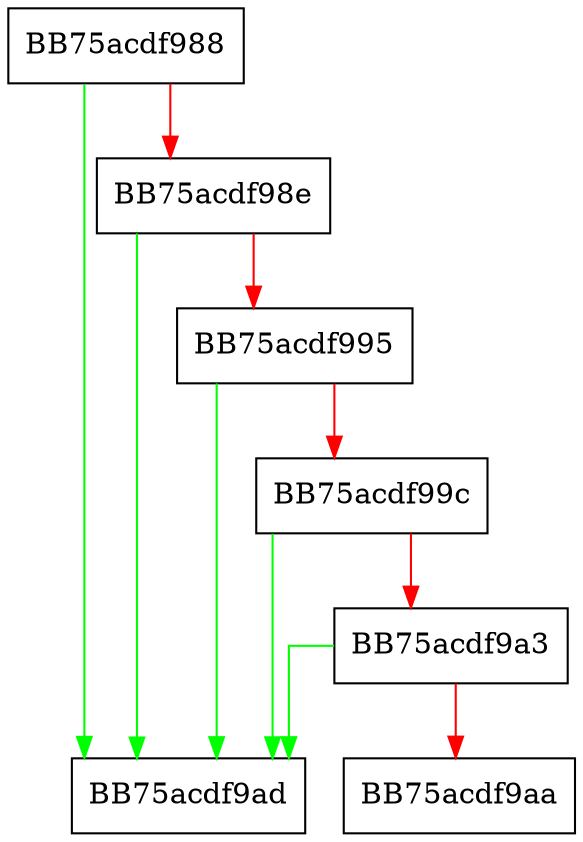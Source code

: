 digraph IsHKCU {
  node [shape="box"];
  graph [splines=ortho];
  BB75acdf988 -> BB75acdf9ad [color="green"];
  BB75acdf988 -> BB75acdf98e [color="red"];
  BB75acdf98e -> BB75acdf9ad [color="green"];
  BB75acdf98e -> BB75acdf995 [color="red"];
  BB75acdf995 -> BB75acdf9ad [color="green"];
  BB75acdf995 -> BB75acdf99c [color="red"];
  BB75acdf99c -> BB75acdf9ad [color="green"];
  BB75acdf99c -> BB75acdf9a3 [color="red"];
  BB75acdf9a3 -> BB75acdf9ad [color="green"];
  BB75acdf9a3 -> BB75acdf9aa [color="red"];
}